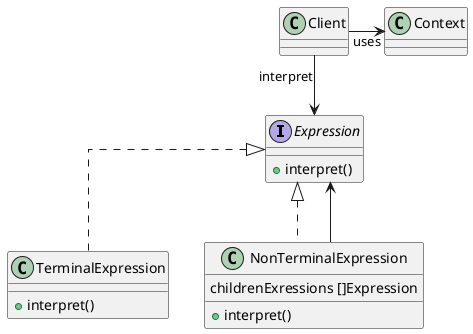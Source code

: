 @startuml
skinparam linetype ortho
interface Expression {
  +interpret()
}

class TerminalExpression {
  +interpret()
}

class NonTerminalExpression {
  childrenExressions []Expression
  +interpret()
}

class Context {}

Client -down-> Expression: interpret
Client -right-> Context: uses

Expression <|.down. TerminalExpression
Expression <|.down. NonTerminalExpression

NonTerminalExpression -down-> Expression
@enduml
